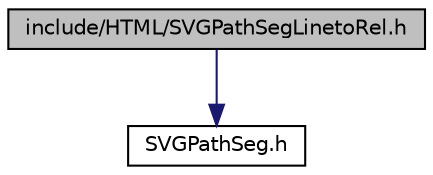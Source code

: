 digraph G
{
  edge [fontname="Helvetica",fontsize="10",labelfontname="Helvetica",labelfontsize="10"];
  node [fontname="Helvetica",fontsize="10",shape=record];
  Node1 [label="include/HTML/SVGPathSegLinetoRel.h",height=0.2,width=0.4,color="black", fillcolor="grey75", style="filled" fontcolor="black"];
  Node1 -> Node2 [color="midnightblue",fontsize="10",style="solid",fontname="Helvetica"];
  Node2 [label="SVGPathSeg.h",height=0.2,width=0.4,color="black", fillcolor="white", style="filled",URL="$_s_v_g_path_seg_8h.html"];
}
